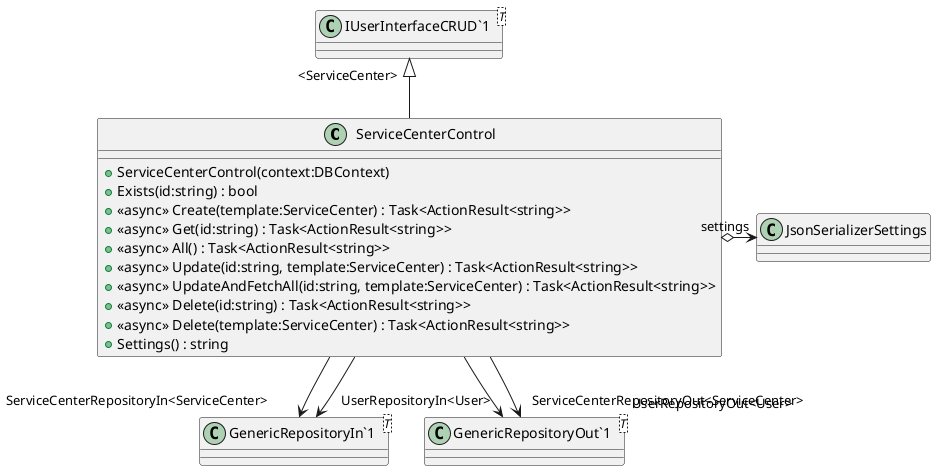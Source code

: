 @startuml
class ServiceCenterControl {
    + ServiceCenterControl(context:DBContext)
    + Exists(id:string) : bool
    + <<async>> Create(template:ServiceCenter) : Task<ActionResult<string>>
    + <<async>> Get(id:string) : Task<ActionResult<string>>
    + <<async>> All() : Task<ActionResult<string>>
    + <<async>> Update(id:string, template:ServiceCenter) : Task<ActionResult<string>>
    + <<async>> UpdateAndFetchAll(id:string, template:ServiceCenter) : Task<ActionResult<string>>
    + <<async>> Delete(id:string) : Task<ActionResult<string>>
    + <<async>> Delete(template:ServiceCenter) : Task<ActionResult<string>>
    + Settings() : string
}
class "IUserInterfaceCRUD`1"<T> {
}
class "GenericRepositoryIn`1"<T> {
}
class "GenericRepositoryOut`1"<T> {
}
"IUserInterfaceCRUD`1" "<ServiceCenter>" <|-- ServiceCenterControl
ServiceCenterControl --> "ServiceCenterRepositoryIn<ServiceCenter>" "GenericRepositoryIn`1"
ServiceCenterControl --> "ServiceCenterRepositoryOut<ServiceCenter>" "GenericRepositoryOut`1"
ServiceCenterControl --> "UserRepositoryIn<User>" "GenericRepositoryIn`1"
ServiceCenterControl --> "UserRepositoryOut<User>" "GenericRepositoryOut`1"
ServiceCenterControl o-> "settings" JsonSerializerSettings
@enduml

